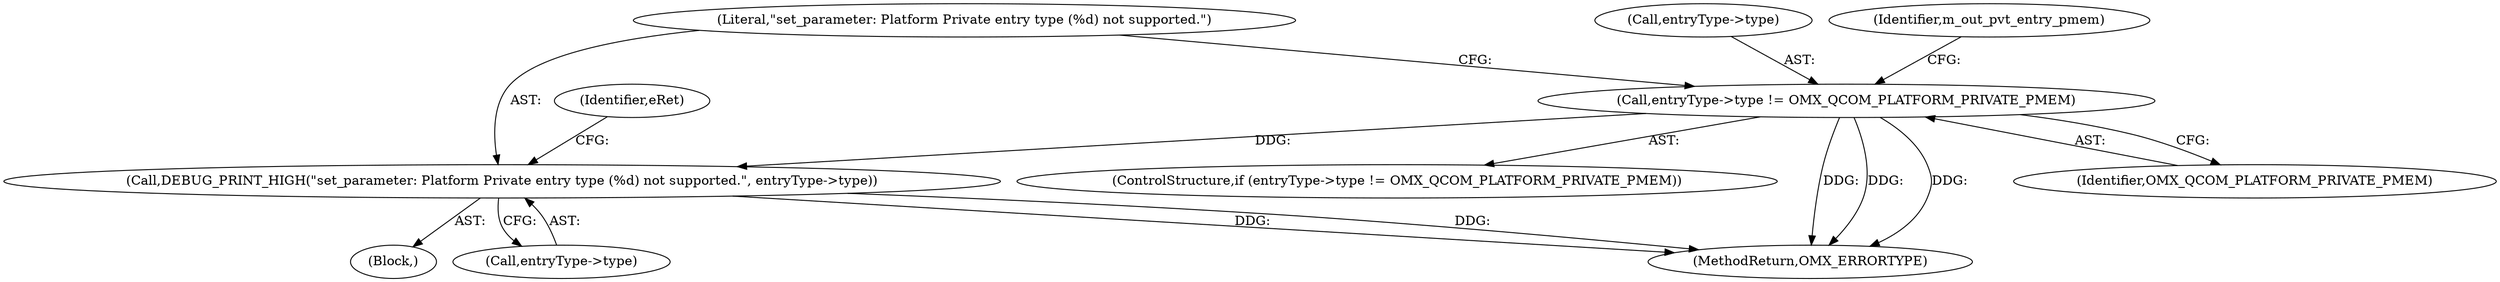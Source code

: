 digraph "0_Android_46e305be6e670a5a0041b0b4861122a0f1aabefa_2@pointer" {
"1002468" [label="(Call,entryType->type != OMX_QCOM_PLATFORM_PRIVATE_PMEM)"];
"1002474" [label="(Call,DEBUG_PRINT_HIGH(\"set_parameter: Platform Private entry type (%d) not supported.\", entryType->type))"];
"1002472" [label="(Identifier,OMX_QCOM_PLATFORM_PRIVATE_PMEM)"];
"1002468" [label="(Call,entryType->type != OMX_QCOM_PLATFORM_PRIVATE_PMEM)"];
"1002469" [label="(Call,entryType->type)"];
"1002485" [label="(Identifier,m_out_pvt_entry_pmem)"];
"1002473" [label="(Block,)"];
"1002475" [label="(Literal,\"set_parameter: Platform Private entry type (%d) not supported.\")"];
"1002467" [label="(ControlStructure,if (entryType->type != OMX_QCOM_PLATFORM_PRIVATE_PMEM))"];
"1003158" [label="(MethodReturn,OMX_ERRORTYPE)"];
"1002480" [label="(Identifier,eRet)"];
"1002476" [label="(Call,entryType->type)"];
"1002474" [label="(Call,DEBUG_PRINT_HIGH(\"set_parameter: Platform Private entry type (%d) not supported.\", entryType->type))"];
"1002468" -> "1002467"  [label="AST: "];
"1002468" -> "1002472"  [label="CFG: "];
"1002469" -> "1002468"  [label="AST: "];
"1002472" -> "1002468"  [label="AST: "];
"1002475" -> "1002468"  [label="CFG: "];
"1002485" -> "1002468"  [label="CFG: "];
"1002468" -> "1003158"  [label="DDG: "];
"1002468" -> "1003158"  [label="DDG: "];
"1002468" -> "1003158"  [label="DDG: "];
"1002468" -> "1002474"  [label="DDG: "];
"1002474" -> "1002473"  [label="AST: "];
"1002474" -> "1002476"  [label="CFG: "];
"1002475" -> "1002474"  [label="AST: "];
"1002476" -> "1002474"  [label="AST: "];
"1002480" -> "1002474"  [label="CFG: "];
"1002474" -> "1003158"  [label="DDG: "];
"1002474" -> "1003158"  [label="DDG: "];
}
